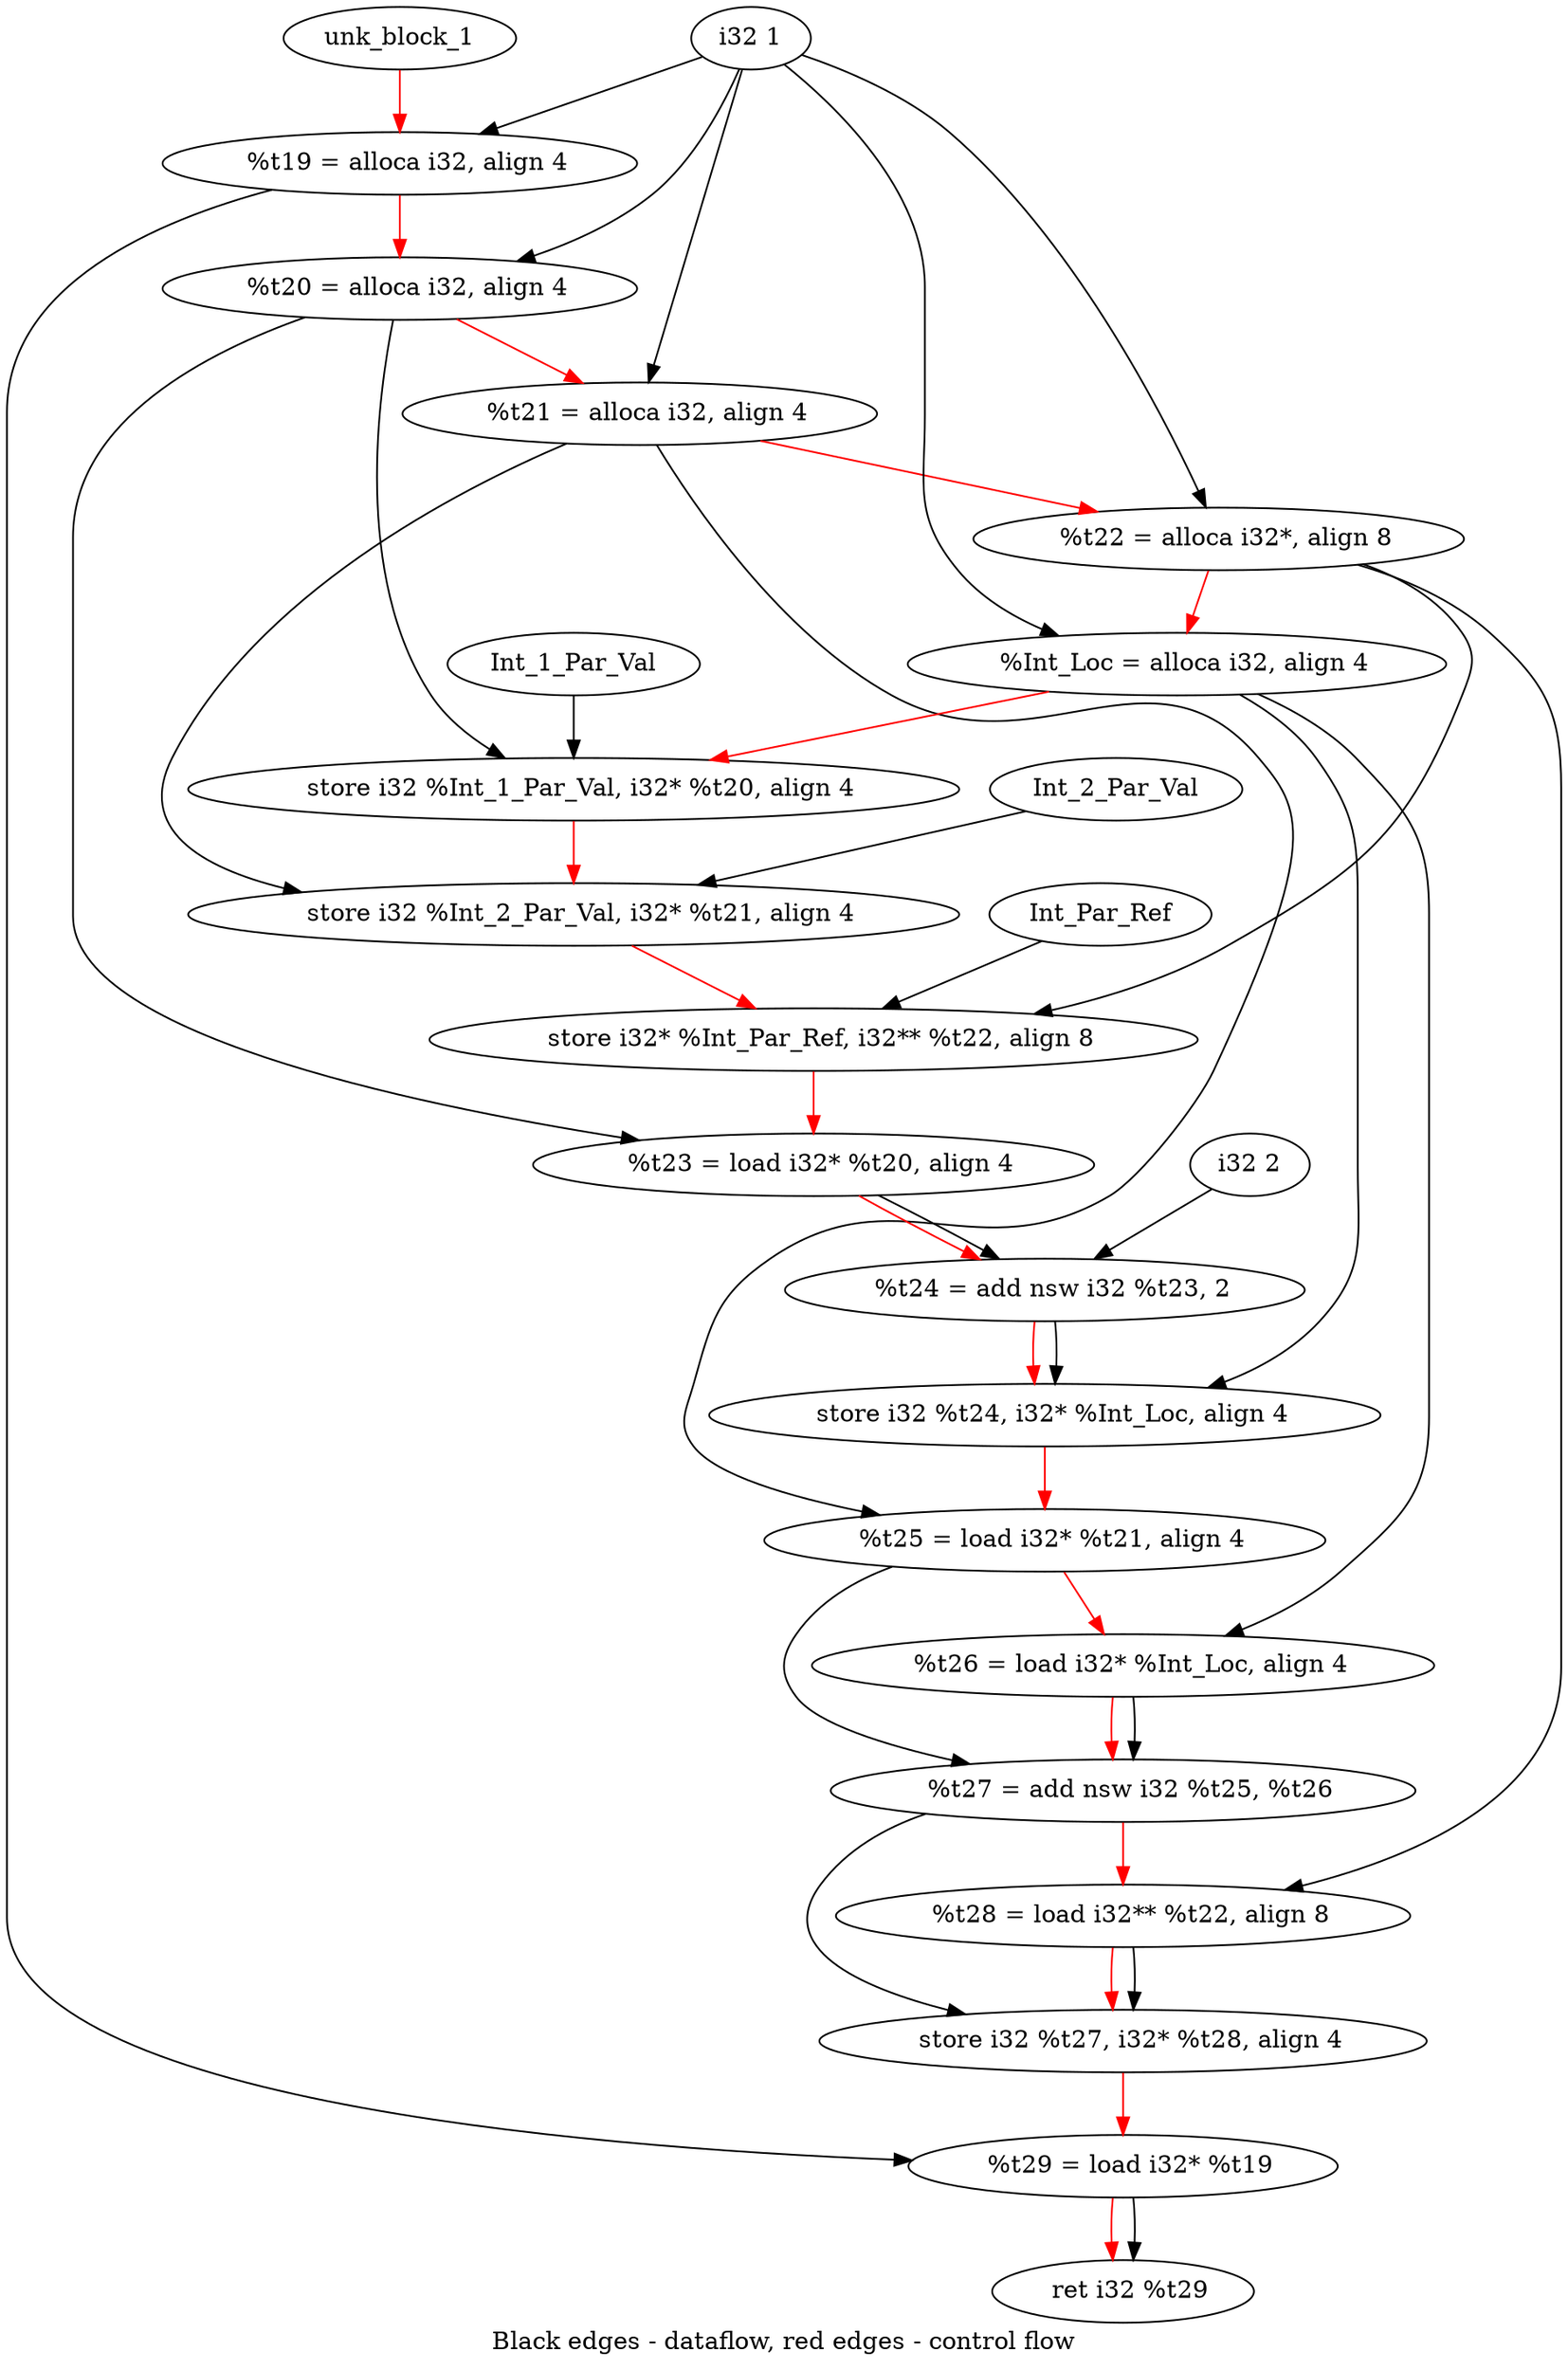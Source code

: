 digraph G {
compound=true
label="Black edges - dataflow, red edges - control flow"
"t19" [label="  %t19 = alloca i32, align 4"]
"t20" [label="  %t20 = alloca i32, align 4"]
"t21" [label="  %t21 = alloca i32, align 4"]
"t22" [label="  %t22 = alloca i32*, align 8"]
"Int_Loc" [label="  %Int_Loc = alloca i32, align 4"]
"_1" [label="  store i32 %Int_1_Par_Val, i32* %t20, align 4"]
"_2" [label="  store i32 %Int_2_Par_Val, i32* %t21, align 4"]
"_3" [label="  store i32* %Int_Par_Ref, i32** %t22, align 8"]
"t23" [label="  %t23 = load i32* %t20, align 4"]
"t24" [label="  %t24 = add nsw i32 %t23, 2"]
"_4" [label="  store i32 %t24, i32* %Int_Loc, align 4"]
"t25" [label="  %t25 = load i32* %t21, align 4"]
"t26" [label="  %t26 = load i32* %Int_Loc, align 4"]
"t27" [label="  %t27 = add nsw i32 %t25, %t26"]
"t28" [label="  %t28 = load i32** %t22, align 8"]
"_5" [label="  store i32 %t27, i32* %t28, align 4"]
"t29" [label="  %t29 = load i32* %t19"]
"_6" [label="  ret i32 %t29"]
"unk_block_1" -> "t19"[color=red]
"i32 1" -> "t19"
"t19" -> "t20"[color=red weight=2]
"i32 1" -> "t20"
"t20" -> "t21"[color=red weight=2]
"i32 1" -> "t21"
"t21" -> "t22"[color=red weight=2]
"i32 1" -> "t22"
"t22" -> "Int_Loc"[color=red weight=2]
"i32 1" -> "Int_Loc"
"Int_Loc" -> "_1"[color=red weight=2]
"Int_1_Par_Val" -> "_1"
"t20" -> "_1"
"_1" -> "_2"[color=red weight=2]
"Int_2_Par_Val" -> "_2"
"t21" -> "_2"
"_2" -> "_3"[color=red weight=2]
"Int_Par_Ref" -> "_3"
"t22" -> "_3"
"_3" -> "t23"[color=red weight=2]
"t20" -> "t23"
"t23" -> "t24"[color=red weight=2]
"t23" -> "t24"
"i32 2" -> "t24"
"t24" -> "_4"[color=red weight=2]
"t24" -> "_4"
"Int_Loc" -> "_4"
"_4" -> "t25"[color=red weight=2]
"t21" -> "t25"
"t25" -> "t26"[color=red weight=2]
"Int_Loc" -> "t26"
"t26" -> "t27"[color=red weight=2]
"t25" -> "t27"
"t26" -> "t27"
"t27" -> "t28"[color=red weight=2]
"t22" -> "t28"
"t28" -> "_5"[color=red weight=2]
"t27" -> "_5"
"t28" -> "_5"
"_5" -> "t29"[color=red weight=2]
"t19" -> "t29"
"t29" -> "_6"[color=red weight=2]
"t29" -> "_6"

}
